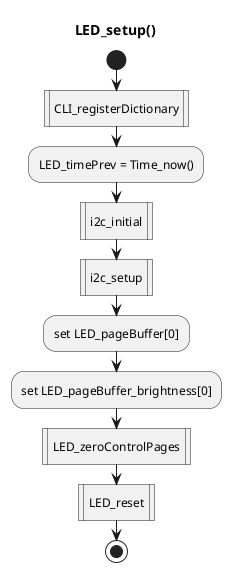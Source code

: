 '
' LED_setup.uml
'

@startuml
title LED_setup()
start
:CLI_registerDictionary|
:LED_timePrev = Time_now();
:i2c_initial|
:i2c_setup|
:set LED_pageBuffer[0];
:set LED_pageBuffer_brightness[0];
:LED_zeroControlPages|
:LED_reset|
'partition my_LED_setup.c {
' :write LED enable/brightness to LED page buffers;  
' :initialize local LED variables;
'}
stop
@enduml
